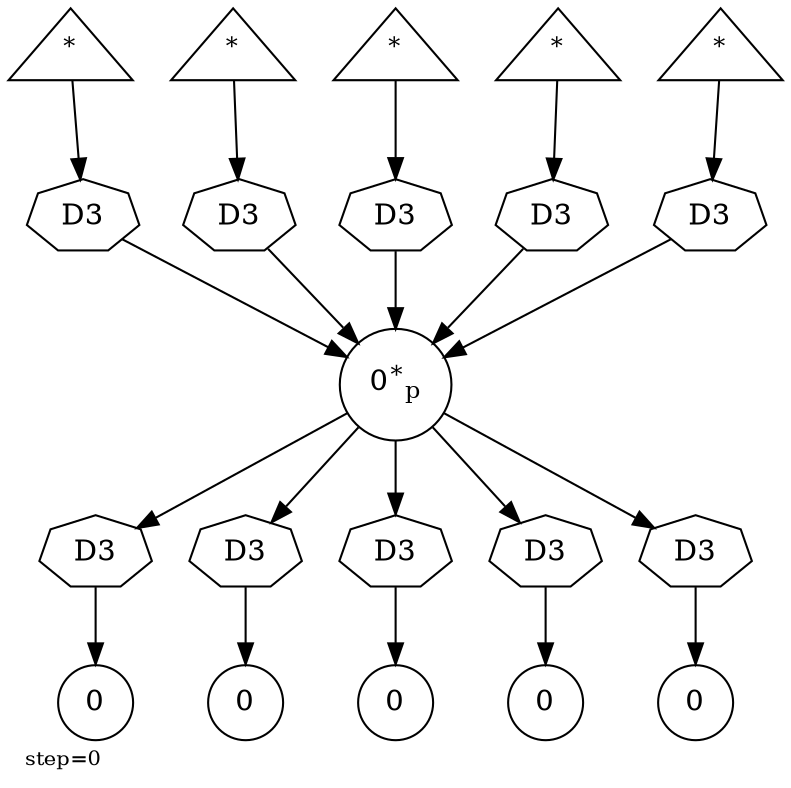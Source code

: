 digraph {
  graph  [labelloc=bottom,labeljust=left,fontsize="10",label="step=0"];
  "96" [shape=triangle,peripheries="1",label=<<SUP>*</SUP>>,labelfontcolor=black,color=black];
  "97" [shape=triangle,peripheries="1",label=<<SUP>*</SUP>>,labelfontcolor=black,color=black];
  "98" [shape=triangle,peripheries="1",label=<<SUP>*</SUP>>,labelfontcolor=black,color=black];
  "99" [shape=triangle,peripheries="1",label=<<SUP>*</SUP>>,labelfontcolor=black,color=black];
  "100" [shape=triangle,peripheries="1",label=<<SUP>*</SUP>>,labelfontcolor=black,color=black];
  "101" [shape=circle,peripheries="1",label=<0<SUP>*</SUP><SUB>p</SUB>>,labelfontcolor=black,color=black];
  "102" [shape=circle,peripheries="1",label=<0>,labelfontcolor=black,color=black];
  "103" [shape=circle,peripheries="1",label=<0>,labelfontcolor=black,color=black];
  "104" [shape=circle,peripheries="1",label=<0>,labelfontcolor=black,color=black];
  "105" [shape=circle,peripheries="1",label=<0>,labelfontcolor=black,color=black];
  "106" [shape=circle,peripheries="1",label=<0>,labelfontcolor=black,color=black];
  "107" [label=<D3>,peripheries="1",color=black,shape=septagon];
  "96" -> "107" [color=black];
  "107" -> "101" [color=black];
  "108" [label=<D3>,peripheries="1",color=black,shape=septagon];
  "97" -> "108" [color=black];
  "108" -> "101" [color=black];
  "109" [label=<D3>,peripheries="1",color=black,shape=septagon];
  "98" -> "109" [color=black];
  "109" -> "101" [color=black];
  "110" [label=<D3>,peripheries="1",color=black,shape=septagon];
  "99" -> "110" [color=black];
  "110" -> "101" [color=black];
  "111" [label=<D3>,peripheries="1",color=black,shape=septagon];
  "100" -> "111" [color=black];
  "111" -> "101" [color=black];
  "112" [label=<D3>,peripheries="1",color=black,shape=septagon];
  "101" -> "112" [color=black];
  "112" -> "102" [color=black];
  "113" [label=<D3>,peripheries="1",color=black,shape=septagon];
  "101" -> "113" [color=black];
  "113" -> "103" [color=black];
  "114" [label=<D3>,peripheries="1",color=black,shape=septagon];
  "101" -> "114" [color=black];
  "114" -> "104" [color=black];
  "115" [label=<D3>,peripheries="1",color=black,shape=septagon];
  "101" -> "115" [color=black];
  "115" -> "105" [color=black];
  "116" [label=<D3>,peripheries="1",color=black,shape=septagon];
  "101" -> "116" [color=black];
  "116" -> "106" [color=black];
}